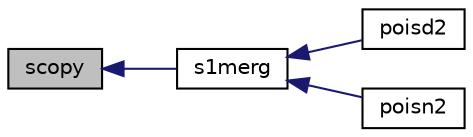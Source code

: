 digraph "scopy"
{
  edge [fontname="Helvetica",fontsize="10",labelfontname="Helvetica",labelfontsize="10"];
  node [fontname="Helvetica",fontsize="10",shape=record];
  rankdir="LR";
  Node1 [label="scopy",height=0.2,width=0.4,color="black", fillcolor="grey75", style="filled", fontcolor="black"];
  Node1 -> Node2 [dir="back",color="midnightblue",fontsize="10",style="solid",fontname="Helvetica"];
  Node2 [label="s1merg",height=0.2,width=0.4,color="black", fillcolor="white", style="filled",URL="$poisson_8f.html#ad5fdef356b1982072c3e7c0c95b21372"];
  Node2 -> Node3 [dir="back",color="midnightblue",fontsize="10",style="solid",fontname="Helvetica"];
  Node3 [label="poisd2",height=0.2,width=0.4,color="black", fillcolor="white", style="filled",URL="$poisson_8f.html#a0764fedadc183c9ff523c436a98a570c"];
  Node2 -> Node4 [dir="back",color="midnightblue",fontsize="10",style="solid",fontname="Helvetica"];
  Node4 [label="poisn2",height=0.2,width=0.4,color="black", fillcolor="white", style="filled",URL="$poisson_8f.html#a1a3286c2c2ed3988f551533a53fd6940"];
}
